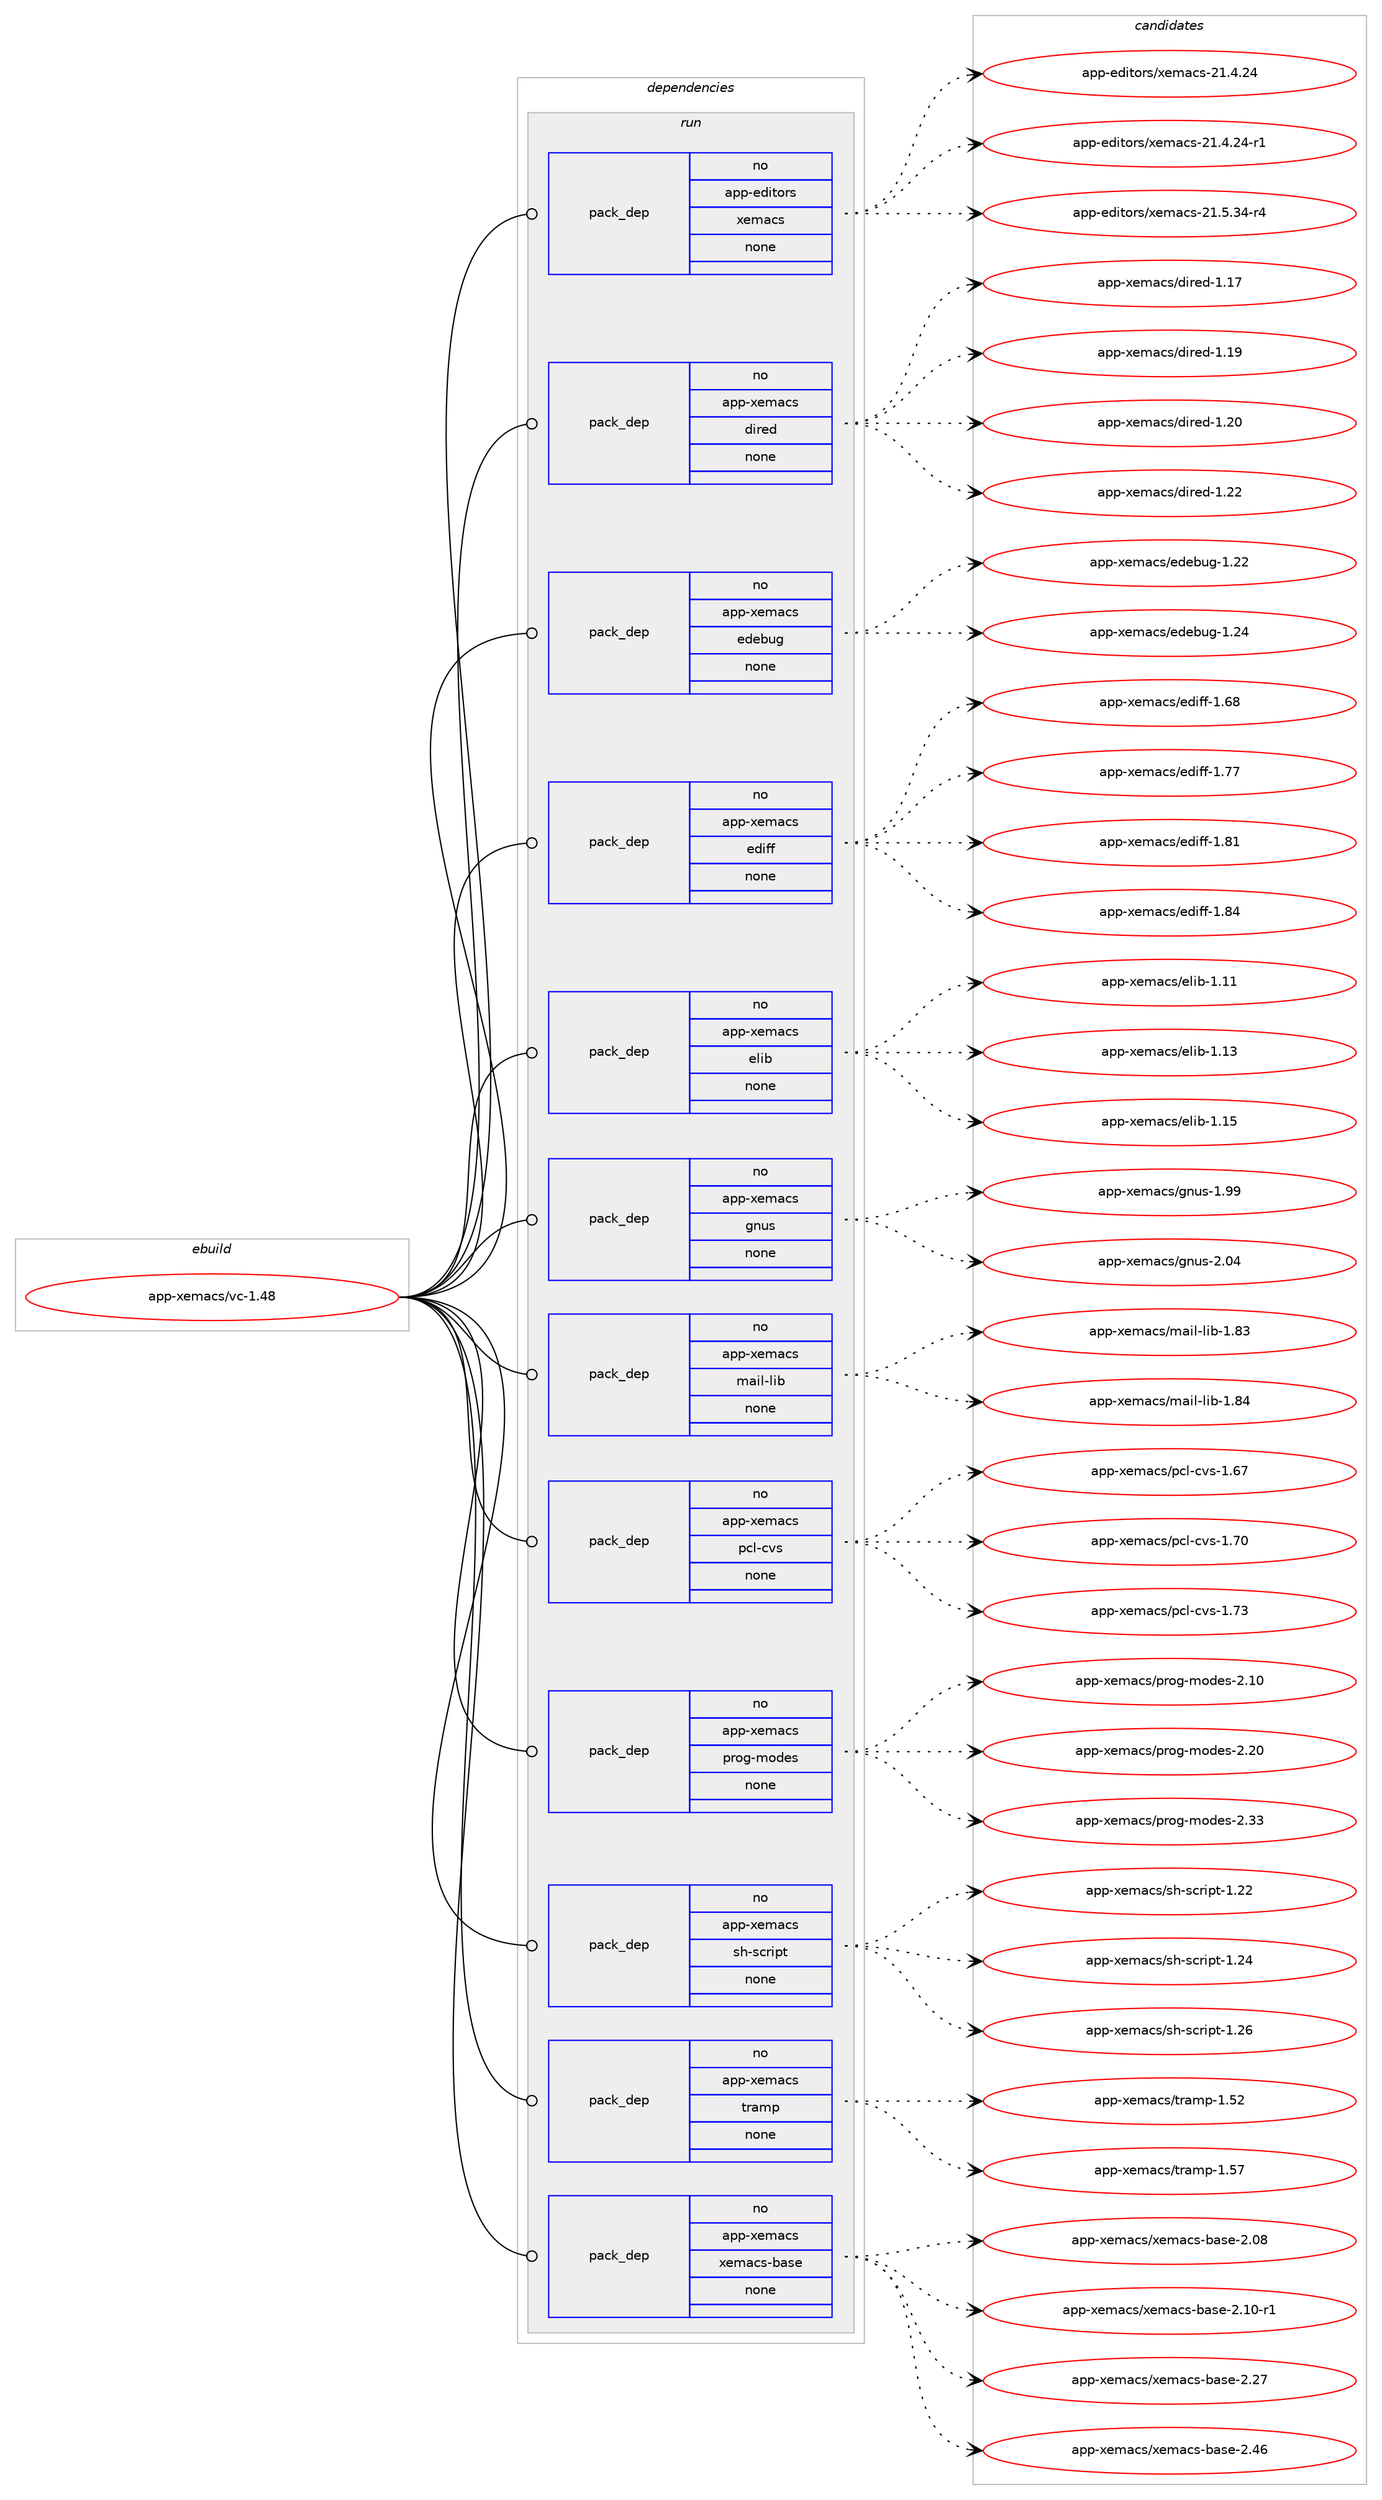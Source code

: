 digraph prolog {

# *************
# Graph options
# *************

newrank=true;
concentrate=true;
compound=true;
graph [rankdir=LR,fontname=Helvetica,fontsize=10,ranksep=1.5];#, ranksep=2.5, nodesep=0.2];
edge  [arrowhead=vee];
node  [fontname=Helvetica,fontsize=10];

# **********
# The ebuild
# **********

subgraph cluster_leftcol {
color=gray;
rank=same;
label=<<i>ebuild</i>>;
id [label="app-xemacs/vc-1.48", color=red, width=4, href="../app-xemacs/vc-1.48.svg"];
}

# ****************
# The dependencies
# ****************

subgraph cluster_midcol {
color=gray;
label=<<i>dependencies</i>>;
subgraph cluster_compile {
fillcolor="#eeeeee";
style=filled;
label=<<i>compile</i>>;
}
subgraph cluster_compileandrun {
fillcolor="#eeeeee";
style=filled;
label=<<i>compile and run</i>>;
}
subgraph cluster_run {
fillcolor="#eeeeee";
style=filled;
label=<<i>run</i>>;
subgraph pack384066 {
dependency515875 [label=<<TABLE BORDER="0" CELLBORDER="1" CELLSPACING="0" CELLPADDING="4" WIDTH="220"><TR><TD ROWSPAN="6" CELLPADDING="30">pack_dep</TD></TR><TR><TD WIDTH="110">no</TD></TR><TR><TD>app-editors</TD></TR><TR><TD>xemacs</TD></TR><TR><TD>none</TD></TR><TR><TD></TD></TR></TABLE>>, shape=none, color=blue];
}
id:e -> dependency515875:w [weight=20,style="solid",arrowhead="odot"];
subgraph pack384067 {
dependency515876 [label=<<TABLE BORDER="0" CELLBORDER="1" CELLSPACING="0" CELLPADDING="4" WIDTH="220"><TR><TD ROWSPAN="6" CELLPADDING="30">pack_dep</TD></TR><TR><TD WIDTH="110">no</TD></TR><TR><TD>app-xemacs</TD></TR><TR><TD>dired</TD></TR><TR><TD>none</TD></TR><TR><TD></TD></TR></TABLE>>, shape=none, color=blue];
}
id:e -> dependency515876:w [weight=20,style="solid",arrowhead="odot"];
subgraph pack384068 {
dependency515877 [label=<<TABLE BORDER="0" CELLBORDER="1" CELLSPACING="0" CELLPADDING="4" WIDTH="220"><TR><TD ROWSPAN="6" CELLPADDING="30">pack_dep</TD></TR><TR><TD WIDTH="110">no</TD></TR><TR><TD>app-xemacs</TD></TR><TR><TD>edebug</TD></TR><TR><TD>none</TD></TR><TR><TD></TD></TR></TABLE>>, shape=none, color=blue];
}
id:e -> dependency515877:w [weight=20,style="solid",arrowhead="odot"];
subgraph pack384069 {
dependency515878 [label=<<TABLE BORDER="0" CELLBORDER="1" CELLSPACING="0" CELLPADDING="4" WIDTH="220"><TR><TD ROWSPAN="6" CELLPADDING="30">pack_dep</TD></TR><TR><TD WIDTH="110">no</TD></TR><TR><TD>app-xemacs</TD></TR><TR><TD>ediff</TD></TR><TR><TD>none</TD></TR><TR><TD></TD></TR></TABLE>>, shape=none, color=blue];
}
id:e -> dependency515878:w [weight=20,style="solid",arrowhead="odot"];
subgraph pack384070 {
dependency515879 [label=<<TABLE BORDER="0" CELLBORDER="1" CELLSPACING="0" CELLPADDING="4" WIDTH="220"><TR><TD ROWSPAN="6" CELLPADDING="30">pack_dep</TD></TR><TR><TD WIDTH="110">no</TD></TR><TR><TD>app-xemacs</TD></TR><TR><TD>elib</TD></TR><TR><TD>none</TD></TR><TR><TD></TD></TR></TABLE>>, shape=none, color=blue];
}
id:e -> dependency515879:w [weight=20,style="solid",arrowhead="odot"];
subgraph pack384071 {
dependency515880 [label=<<TABLE BORDER="0" CELLBORDER="1" CELLSPACING="0" CELLPADDING="4" WIDTH="220"><TR><TD ROWSPAN="6" CELLPADDING="30">pack_dep</TD></TR><TR><TD WIDTH="110">no</TD></TR><TR><TD>app-xemacs</TD></TR><TR><TD>gnus</TD></TR><TR><TD>none</TD></TR><TR><TD></TD></TR></TABLE>>, shape=none, color=blue];
}
id:e -> dependency515880:w [weight=20,style="solid",arrowhead="odot"];
subgraph pack384072 {
dependency515881 [label=<<TABLE BORDER="0" CELLBORDER="1" CELLSPACING="0" CELLPADDING="4" WIDTH="220"><TR><TD ROWSPAN="6" CELLPADDING="30">pack_dep</TD></TR><TR><TD WIDTH="110">no</TD></TR><TR><TD>app-xemacs</TD></TR><TR><TD>mail-lib</TD></TR><TR><TD>none</TD></TR><TR><TD></TD></TR></TABLE>>, shape=none, color=blue];
}
id:e -> dependency515881:w [weight=20,style="solid",arrowhead="odot"];
subgraph pack384073 {
dependency515882 [label=<<TABLE BORDER="0" CELLBORDER="1" CELLSPACING="0" CELLPADDING="4" WIDTH="220"><TR><TD ROWSPAN="6" CELLPADDING="30">pack_dep</TD></TR><TR><TD WIDTH="110">no</TD></TR><TR><TD>app-xemacs</TD></TR><TR><TD>pcl-cvs</TD></TR><TR><TD>none</TD></TR><TR><TD></TD></TR></TABLE>>, shape=none, color=blue];
}
id:e -> dependency515882:w [weight=20,style="solid",arrowhead="odot"];
subgraph pack384074 {
dependency515883 [label=<<TABLE BORDER="0" CELLBORDER="1" CELLSPACING="0" CELLPADDING="4" WIDTH="220"><TR><TD ROWSPAN="6" CELLPADDING="30">pack_dep</TD></TR><TR><TD WIDTH="110">no</TD></TR><TR><TD>app-xemacs</TD></TR><TR><TD>prog-modes</TD></TR><TR><TD>none</TD></TR><TR><TD></TD></TR></TABLE>>, shape=none, color=blue];
}
id:e -> dependency515883:w [weight=20,style="solid",arrowhead="odot"];
subgraph pack384075 {
dependency515884 [label=<<TABLE BORDER="0" CELLBORDER="1" CELLSPACING="0" CELLPADDING="4" WIDTH="220"><TR><TD ROWSPAN="6" CELLPADDING="30">pack_dep</TD></TR><TR><TD WIDTH="110">no</TD></TR><TR><TD>app-xemacs</TD></TR><TR><TD>sh-script</TD></TR><TR><TD>none</TD></TR><TR><TD></TD></TR></TABLE>>, shape=none, color=blue];
}
id:e -> dependency515884:w [weight=20,style="solid",arrowhead="odot"];
subgraph pack384076 {
dependency515885 [label=<<TABLE BORDER="0" CELLBORDER="1" CELLSPACING="0" CELLPADDING="4" WIDTH="220"><TR><TD ROWSPAN="6" CELLPADDING="30">pack_dep</TD></TR><TR><TD WIDTH="110">no</TD></TR><TR><TD>app-xemacs</TD></TR><TR><TD>tramp</TD></TR><TR><TD>none</TD></TR><TR><TD></TD></TR></TABLE>>, shape=none, color=blue];
}
id:e -> dependency515885:w [weight=20,style="solid",arrowhead="odot"];
subgraph pack384077 {
dependency515886 [label=<<TABLE BORDER="0" CELLBORDER="1" CELLSPACING="0" CELLPADDING="4" WIDTH="220"><TR><TD ROWSPAN="6" CELLPADDING="30">pack_dep</TD></TR><TR><TD WIDTH="110">no</TD></TR><TR><TD>app-xemacs</TD></TR><TR><TD>xemacs-base</TD></TR><TR><TD>none</TD></TR><TR><TD></TD></TR></TABLE>>, shape=none, color=blue];
}
id:e -> dependency515886:w [weight=20,style="solid",arrowhead="odot"];
}
}

# **************
# The candidates
# **************

subgraph cluster_choices {
rank=same;
color=gray;
label=<<i>candidates</i>>;

subgraph choice384066 {
color=black;
nodesep=1;
choice97112112451011001051161111141154712010110997991154550494652465052 [label="app-editors/xemacs-21.4.24", color=red, width=4,href="../app-editors/xemacs-21.4.24.svg"];
choice971121124510110010511611111411547120101109979911545504946524650524511449 [label="app-editors/xemacs-21.4.24-r1", color=red, width=4,href="../app-editors/xemacs-21.4.24-r1.svg"];
choice971121124510110010511611111411547120101109979911545504946534651524511452 [label="app-editors/xemacs-21.5.34-r4", color=red, width=4,href="../app-editors/xemacs-21.5.34-r4.svg"];
dependency515875:e -> choice97112112451011001051161111141154712010110997991154550494652465052:w [style=dotted,weight="100"];
dependency515875:e -> choice971121124510110010511611111411547120101109979911545504946524650524511449:w [style=dotted,weight="100"];
dependency515875:e -> choice971121124510110010511611111411547120101109979911545504946534651524511452:w [style=dotted,weight="100"];
}
subgraph choice384067 {
color=black;
nodesep=1;
choice97112112451201011099799115471001051141011004549464955 [label="app-xemacs/dired-1.17", color=red, width=4,href="../app-xemacs/dired-1.17.svg"];
choice97112112451201011099799115471001051141011004549464957 [label="app-xemacs/dired-1.19", color=red, width=4,href="../app-xemacs/dired-1.19.svg"];
choice97112112451201011099799115471001051141011004549465048 [label="app-xemacs/dired-1.20", color=red, width=4,href="../app-xemacs/dired-1.20.svg"];
choice97112112451201011099799115471001051141011004549465050 [label="app-xemacs/dired-1.22", color=red, width=4,href="../app-xemacs/dired-1.22.svg"];
dependency515876:e -> choice97112112451201011099799115471001051141011004549464955:w [style=dotted,weight="100"];
dependency515876:e -> choice97112112451201011099799115471001051141011004549464957:w [style=dotted,weight="100"];
dependency515876:e -> choice97112112451201011099799115471001051141011004549465048:w [style=dotted,weight="100"];
dependency515876:e -> choice97112112451201011099799115471001051141011004549465050:w [style=dotted,weight="100"];
}
subgraph choice384068 {
color=black;
nodesep=1;
choice9711211245120101109979911547101100101981171034549465050 [label="app-xemacs/edebug-1.22", color=red, width=4,href="../app-xemacs/edebug-1.22.svg"];
choice9711211245120101109979911547101100101981171034549465052 [label="app-xemacs/edebug-1.24", color=red, width=4,href="../app-xemacs/edebug-1.24.svg"];
dependency515877:e -> choice9711211245120101109979911547101100101981171034549465050:w [style=dotted,weight="100"];
dependency515877:e -> choice9711211245120101109979911547101100101981171034549465052:w [style=dotted,weight="100"];
}
subgraph choice384069 {
color=black;
nodesep=1;
choice97112112451201011099799115471011001051021024549465456 [label="app-xemacs/ediff-1.68", color=red, width=4,href="../app-xemacs/ediff-1.68.svg"];
choice97112112451201011099799115471011001051021024549465555 [label="app-xemacs/ediff-1.77", color=red, width=4,href="../app-xemacs/ediff-1.77.svg"];
choice97112112451201011099799115471011001051021024549465649 [label="app-xemacs/ediff-1.81", color=red, width=4,href="../app-xemacs/ediff-1.81.svg"];
choice97112112451201011099799115471011001051021024549465652 [label="app-xemacs/ediff-1.84", color=red, width=4,href="../app-xemacs/ediff-1.84.svg"];
dependency515878:e -> choice97112112451201011099799115471011001051021024549465456:w [style=dotted,weight="100"];
dependency515878:e -> choice97112112451201011099799115471011001051021024549465555:w [style=dotted,weight="100"];
dependency515878:e -> choice97112112451201011099799115471011001051021024549465649:w [style=dotted,weight="100"];
dependency515878:e -> choice97112112451201011099799115471011001051021024549465652:w [style=dotted,weight="100"];
}
subgraph choice384070 {
color=black;
nodesep=1;
choice9711211245120101109979911547101108105984549464949 [label="app-xemacs/elib-1.11", color=red, width=4,href="../app-xemacs/elib-1.11.svg"];
choice9711211245120101109979911547101108105984549464951 [label="app-xemacs/elib-1.13", color=red, width=4,href="../app-xemacs/elib-1.13.svg"];
choice9711211245120101109979911547101108105984549464953 [label="app-xemacs/elib-1.15", color=red, width=4,href="../app-xemacs/elib-1.15.svg"];
dependency515879:e -> choice9711211245120101109979911547101108105984549464949:w [style=dotted,weight="100"];
dependency515879:e -> choice9711211245120101109979911547101108105984549464951:w [style=dotted,weight="100"];
dependency515879:e -> choice9711211245120101109979911547101108105984549464953:w [style=dotted,weight="100"];
}
subgraph choice384071 {
color=black;
nodesep=1;
choice97112112451201011099799115471031101171154549465757 [label="app-xemacs/gnus-1.99", color=red, width=4,href="../app-xemacs/gnus-1.99.svg"];
choice97112112451201011099799115471031101171154550464852 [label="app-xemacs/gnus-2.04", color=red, width=4,href="../app-xemacs/gnus-2.04.svg"];
dependency515880:e -> choice97112112451201011099799115471031101171154549465757:w [style=dotted,weight="100"];
dependency515880:e -> choice97112112451201011099799115471031101171154550464852:w [style=dotted,weight="100"];
}
subgraph choice384072 {
color=black;
nodesep=1;
choice97112112451201011099799115471099710510845108105984549465651 [label="app-xemacs/mail-lib-1.83", color=red, width=4,href="../app-xemacs/mail-lib-1.83.svg"];
choice97112112451201011099799115471099710510845108105984549465652 [label="app-xemacs/mail-lib-1.84", color=red, width=4,href="../app-xemacs/mail-lib-1.84.svg"];
dependency515881:e -> choice97112112451201011099799115471099710510845108105984549465651:w [style=dotted,weight="100"];
dependency515881:e -> choice97112112451201011099799115471099710510845108105984549465652:w [style=dotted,weight="100"];
}
subgraph choice384073 {
color=black;
nodesep=1;
choice97112112451201011099799115471129910845991181154549465455 [label="app-xemacs/pcl-cvs-1.67", color=red, width=4,href="../app-xemacs/pcl-cvs-1.67.svg"];
choice97112112451201011099799115471129910845991181154549465548 [label="app-xemacs/pcl-cvs-1.70", color=red, width=4,href="../app-xemacs/pcl-cvs-1.70.svg"];
choice97112112451201011099799115471129910845991181154549465551 [label="app-xemacs/pcl-cvs-1.73", color=red, width=4,href="../app-xemacs/pcl-cvs-1.73.svg"];
dependency515882:e -> choice97112112451201011099799115471129910845991181154549465455:w [style=dotted,weight="100"];
dependency515882:e -> choice97112112451201011099799115471129910845991181154549465548:w [style=dotted,weight="100"];
dependency515882:e -> choice97112112451201011099799115471129910845991181154549465551:w [style=dotted,weight="100"];
}
subgraph choice384074 {
color=black;
nodesep=1;
choice9711211245120101109979911547112114111103451091111001011154550464948 [label="app-xemacs/prog-modes-2.10", color=red, width=4,href="../app-xemacs/prog-modes-2.10.svg"];
choice9711211245120101109979911547112114111103451091111001011154550465048 [label="app-xemacs/prog-modes-2.20", color=red, width=4,href="../app-xemacs/prog-modes-2.20.svg"];
choice9711211245120101109979911547112114111103451091111001011154550465151 [label="app-xemacs/prog-modes-2.33", color=red, width=4,href="../app-xemacs/prog-modes-2.33.svg"];
dependency515883:e -> choice9711211245120101109979911547112114111103451091111001011154550464948:w [style=dotted,weight="100"];
dependency515883:e -> choice9711211245120101109979911547112114111103451091111001011154550465048:w [style=dotted,weight="100"];
dependency515883:e -> choice9711211245120101109979911547112114111103451091111001011154550465151:w [style=dotted,weight="100"];
}
subgraph choice384075 {
color=black;
nodesep=1;
choice971121124512010110997991154711510445115991141051121164549465050 [label="app-xemacs/sh-script-1.22", color=red, width=4,href="../app-xemacs/sh-script-1.22.svg"];
choice971121124512010110997991154711510445115991141051121164549465052 [label="app-xemacs/sh-script-1.24", color=red, width=4,href="../app-xemacs/sh-script-1.24.svg"];
choice971121124512010110997991154711510445115991141051121164549465054 [label="app-xemacs/sh-script-1.26", color=red, width=4,href="../app-xemacs/sh-script-1.26.svg"];
dependency515884:e -> choice971121124512010110997991154711510445115991141051121164549465050:w [style=dotted,weight="100"];
dependency515884:e -> choice971121124512010110997991154711510445115991141051121164549465052:w [style=dotted,weight="100"];
dependency515884:e -> choice971121124512010110997991154711510445115991141051121164549465054:w [style=dotted,weight="100"];
}
subgraph choice384076 {
color=black;
nodesep=1;
choice9711211245120101109979911547116114971091124549465350 [label="app-xemacs/tramp-1.52", color=red, width=4,href="../app-xemacs/tramp-1.52.svg"];
choice9711211245120101109979911547116114971091124549465355 [label="app-xemacs/tramp-1.57", color=red, width=4,href="../app-xemacs/tramp-1.57.svg"];
dependency515885:e -> choice9711211245120101109979911547116114971091124549465350:w [style=dotted,weight="100"];
dependency515885:e -> choice9711211245120101109979911547116114971091124549465355:w [style=dotted,weight="100"];
}
subgraph choice384077 {
color=black;
nodesep=1;
choice971121124512010110997991154712010110997991154598971151014550464856 [label="app-xemacs/xemacs-base-2.08", color=red, width=4,href="../app-xemacs/xemacs-base-2.08.svg"];
choice9711211245120101109979911547120101109979911545989711510145504649484511449 [label="app-xemacs/xemacs-base-2.10-r1", color=red, width=4,href="../app-xemacs/xemacs-base-2.10-r1.svg"];
choice971121124512010110997991154712010110997991154598971151014550465055 [label="app-xemacs/xemacs-base-2.27", color=red, width=4,href="../app-xemacs/xemacs-base-2.27.svg"];
choice971121124512010110997991154712010110997991154598971151014550465254 [label="app-xemacs/xemacs-base-2.46", color=red, width=4,href="../app-xemacs/xemacs-base-2.46.svg"];
dependency515886:e -> choice971121124512010110997991154712010110997991154598971151014550464856:w [style=dotted,weight="100"];
dependency515886:e -> choice9711211245120101109979911547120101109979911545989711510145504649484511449:w [style=dotted,weight="100"];
dependency515886:e -> choice971121124512010110997991154712010110997991154598971151014550465055:w [style=dotted,weight="100"];
dependency515886:e -> choice971121124512010110997991154712010110997991154598971151014550465254:w [style=dotted,weight="100"];
}
}

}
